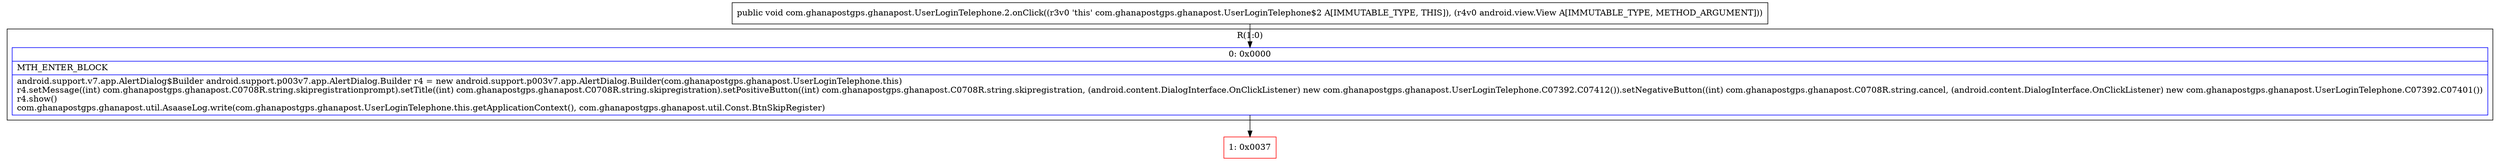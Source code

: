 digraph "CFG forcom.ghanapostgps.ghanapost.UserLoginTelephone.2.onClick(Landroid\/view\/View;)V" {
subgraph cluster_Region_1436668146 {
label = "R(1:0)";
node [shape=record,color=blue];
Node_0 [shape=record,label="{0\:\ 0x0000|MTH_ENTER_BLOCK\l|android.support.v7.app.AlertDialog$Builder android.support.p003v7.app.AlertDialog.Builder r4 = new android.support.p003v7.app.AlertDialog.Builder(com.ghanapostgps.ghanapost.UserLoginTelephone.this)\lr4.setMessage((int) com.ghanapostgps.ghanapost.C0708R.string.skipregistrationprompt).setTitle((int) com.ghanapostgps.ghanapost.C0708R.string.skipregistration).setPositiveButton((int) com.ghanapostgps.ghanapost.C0708R.string.skipregistration, (android.content.DialogInterface.OnClickListener) new com.ghanapostgps.ghanapost.UserLoginTelephone.C07392.C07412()).setNegativeButton((int) com.ghanapostgps.ghanapost.C0708R.string.cancel, (android.content.DialogInterface.OnClickListener) new com.ghanapostgps.ghanapost.UserLoginTelephone.C07392.C07401())\lr4.show()\lcom.ghanapostgps.ghanapost.util.AsaaseLog.write(com.ghanapostgps.ghanapost.UserLoginTelephone.this.getApplicationContext(), com.ghanapostgps.ghanapost.util.Const.BtnSkipRegister)\l}"];
}
Node_1 [shape=record,color=red,label="{1\:\ 0x0037}"];
MethodNode[shape=record,label="{public void com.ghanapostgps.ghanapost.UserLoginTelephone.2.onClick((r3v0 'this' com.ghanapostgps.ghanapost.UserLoginTelephone$2 A[IMMUTABLE_TYPE, THIS]), (r4v0 android.view.View A[IMMUTABLE_TYPE, METHOD_ARGUMENT])) }"];
MethodNode -> Node_0;
Node_0 -> Node_1;
}

